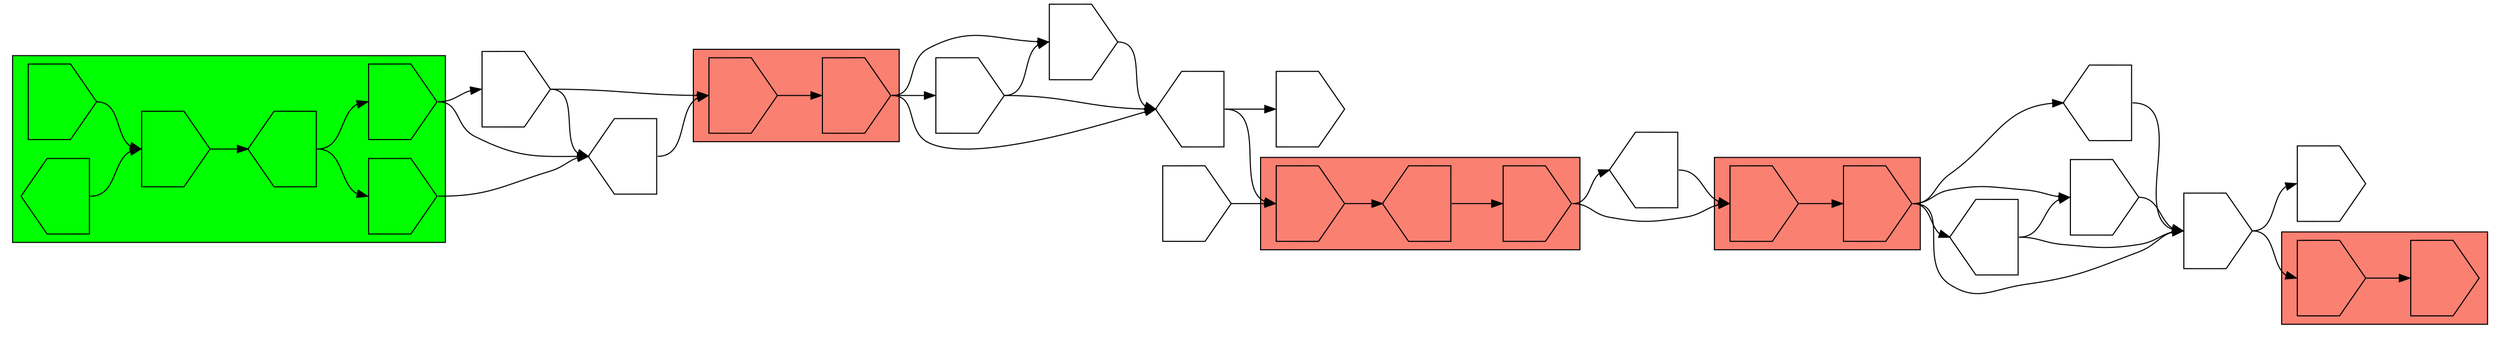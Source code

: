 digraph asm {
	rotate=90;
	edge [headport=n,tailport=s];
subgraph cluster_C1729_6177 {
	1729 [label="",height=1,width=1,shape=invhouse];
	6177 [label="",height=1,width=1,shape=invhouse];
	style=filled;
	fillcolor=salmon;
}
subgraph cluster_C2545_5256_5573 {
	2545 [label="",height=1,width=1,shape=invhouse];
	5256 [label="",height=1,width=1,shape=house];
	5573 [label="",height=1,width=1,shape=invhouse];
	style=filled;
	fillcolor=salmon;
}
subgraph cluster_C8483_3063 {
	8483 [label="",height=1,width=1,shape=invhouse];
	3063 [label="",height=1,width=1,shape=invhouse];
	style=filled;
	fillcolor=salmon;
}
subgraph cluster_C9121_14609 {
	9121 [label="",height=1,width=1,shape=invhouse];
	14609 [label="",height=1,width=1,shape=invhouse];
	style=filled;
	fillcolor=salmon;
}
subgraph cluster_R18204_18270_1339_14320_11621_13294 {
	18204 [label="",height=1,width=1,shape=invhouse];
	18270 [label="",height=1,width=1,shape=house];
	1339 [label="",height=1,width=1,shape=invhouse];
	14320 [label="",height=1,width=1,shape=house];
	11621 [label="",height=1,width=1,shape=invhouse];
	13294 [label="",height=1,width=1,shape=invhouse];
	style=filled;
	fillcolor=green;
}
	2753 [label="",height=1,width=1,shape=house];
	10136 [label="",height=1,width=1,shape=invhouse];
	8596 [label="",height=1,width=1,shape=invhouse];
	15819 [label="",height=1,width=1,shape=house];
	18827 [label="",height=1,width=1,shape=invhouse];
	18471 [label="",height=1,width=1,shape=house];
	18156 [label="",height=1,width=1,shape=house];
	18322 [label="",height=1,width=1,shape=invhouse];
	18274 [label="",height=1,width=1,shape=invhouse];
	12240 [label="",height=1,width=1,shape=invhouse];
	17483 [label="",height=1,width=1,shape=invhouse];
	10638 [label="",height=1,width=1,shape=house];
	17356 [label="",height=1,width=1,shape=invhouse];
	1729 -> 6177
	6177 -> 2753
	6177 -> 12240
	6177 -> 17483
	2753 -> 2545
	2753 -> 18274
	2545 -> 5256
	5256 -> 5573
	5573 -> 8483
	5573 -> 18156
	8483 -> 3063
	3063 -> 10136
	3063 -> 15819
	3063 -> 18471
	3063 -> 18827
	10136 -> 8596
	10136 -> 9121
	9121 -> 14609
	15819 -> 10136
	15819 -> 18827
	18827 -> 10136
	18471 -> 10136
	18156 -> 8483
	18322 -> 2545
	12240 -> 2753
	12240 -> 17483
	17483 -> 2753
	10638 -> 1729
	11621 -> 10638
	11621 -> 17356
	17356 -> 1729
	17356 -> 10638
	14320 -> 11621
	14320 -> 13294
	13294 -> 10638
	1339 -> 14320
	18204 -> 1339
	18270 -> 1339
}